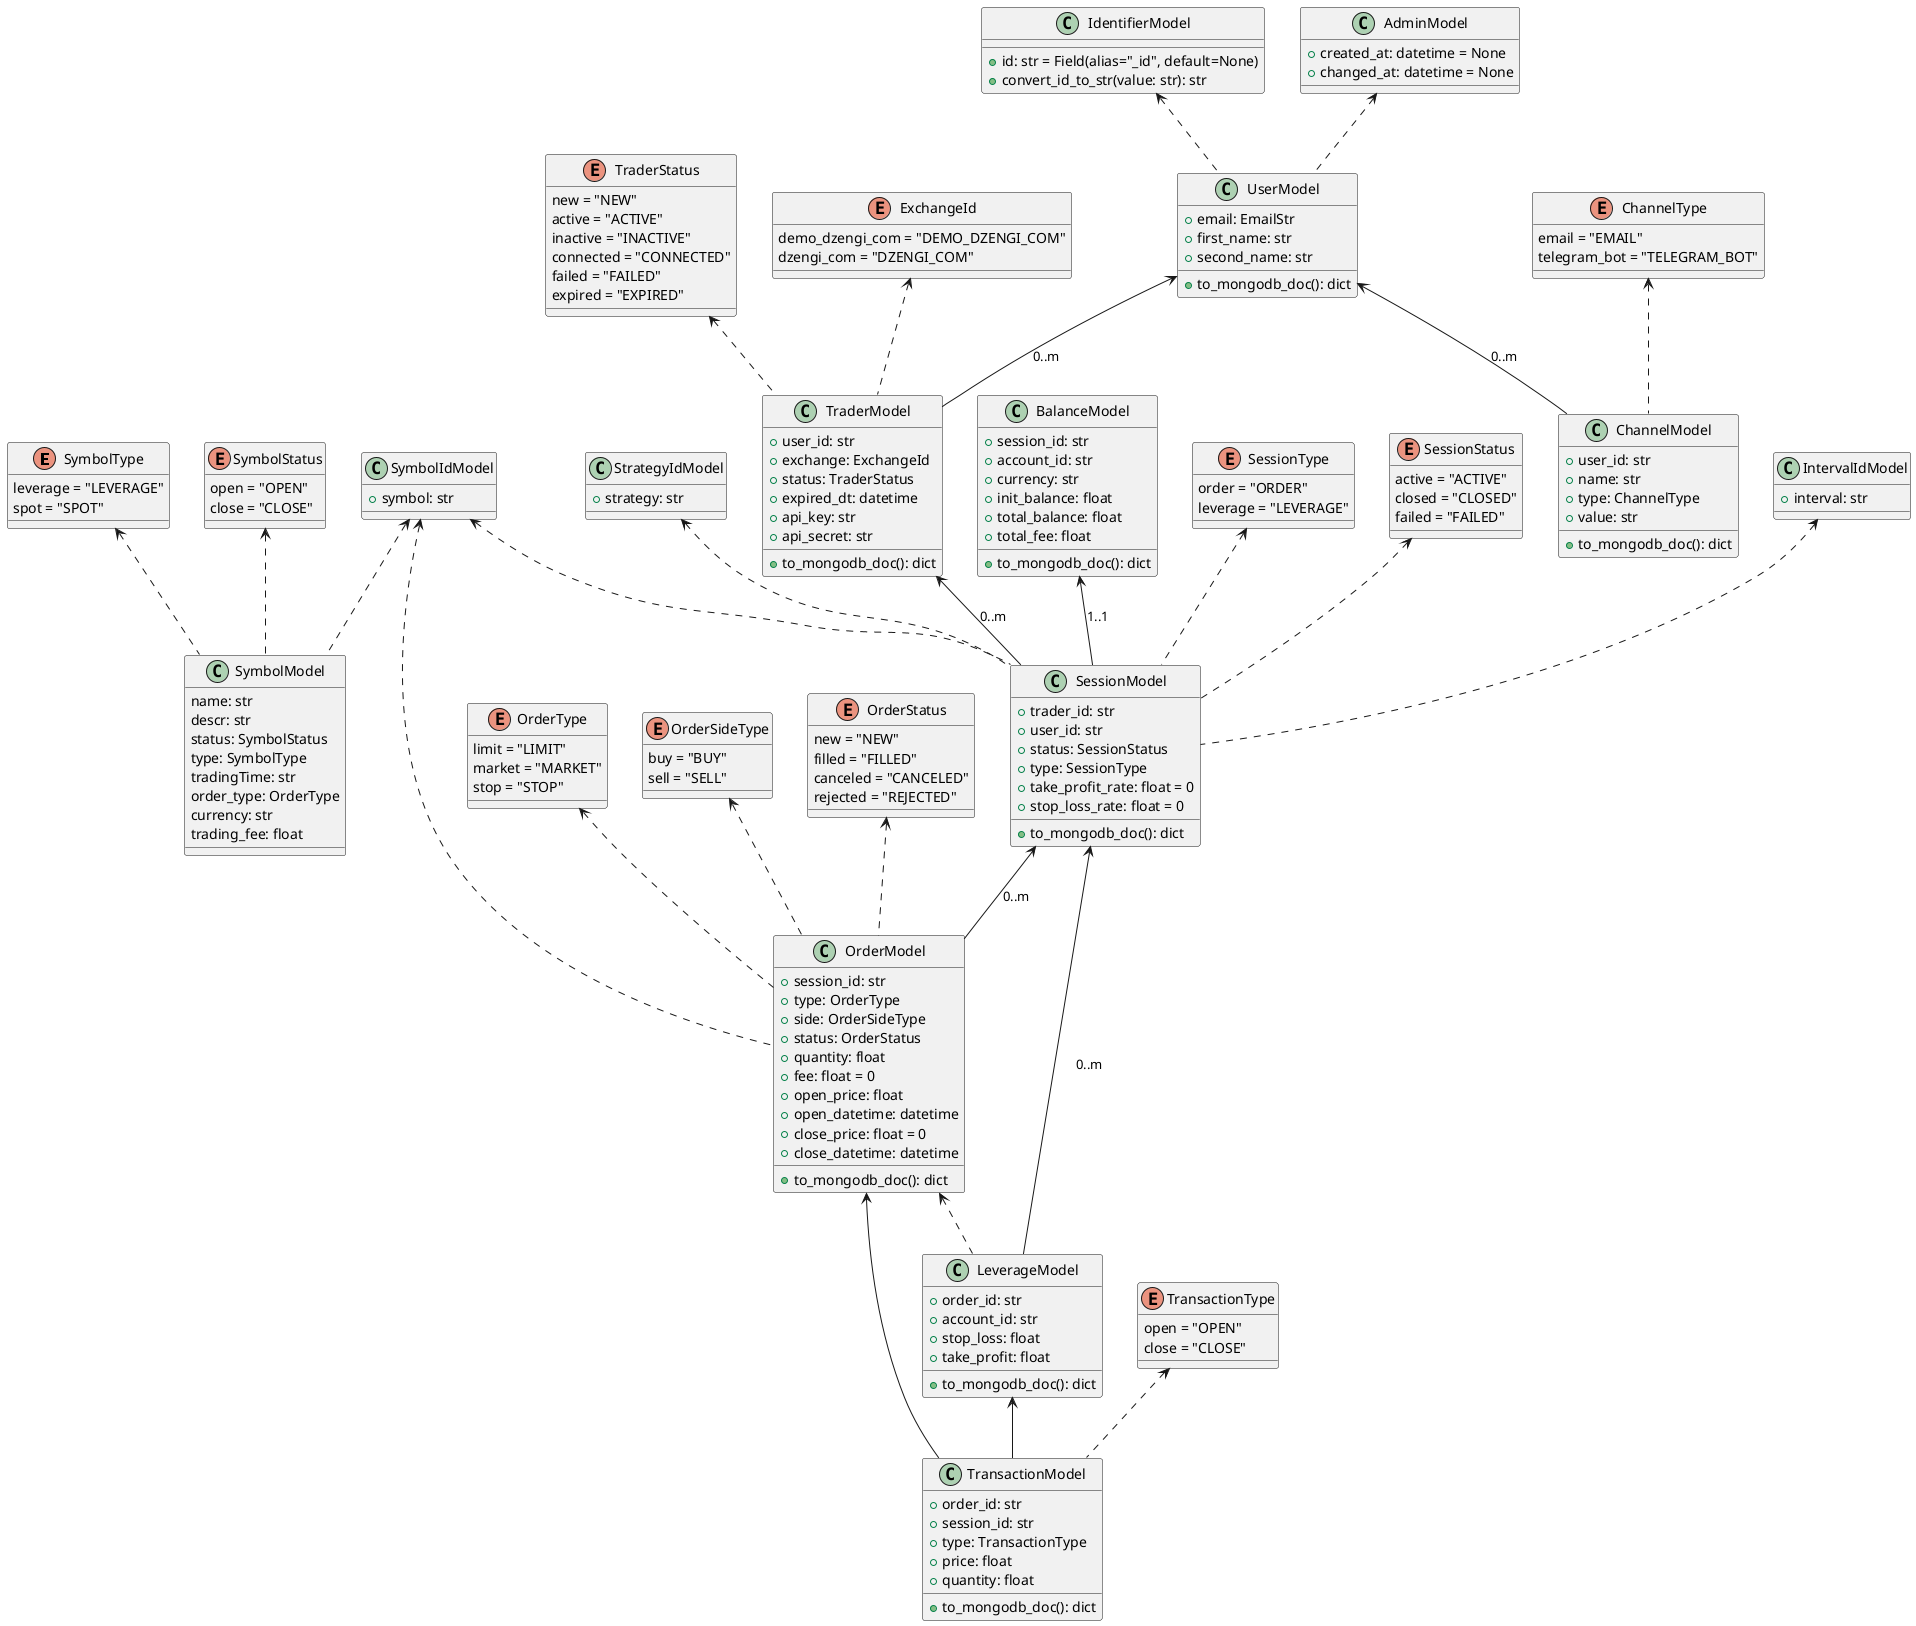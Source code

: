@startuml Model

enum SymbolType {
  leverage = "LEVERAGE"
  spot = "SPOT"
}

enum ChannelType {
  email = "EMAIL"
  telegram_bot = "TELEGRAM_BOT"
}

enum SessionType {
  order = "ORDER"
  leverage = "LEVERAGE"
}

enum OrderType {
  limit = "LIMIT"
  market = "MARKET"
  stop = "STOP"
}

enum OrderSideType {
  buy = "BUY"
  sell = "SELL"
}

enum TransactionType {
  open = "OPEN"
  close = "CLOSE"
}

enum SymbolStatus {
    open = "OPEN"
    close = "CLOSE"
}

enum TraderStatus {
  new = "NEW"
  active = "ACTIVE"
  inactive = "INACTIVE"
  connected = "CONNECTED"
  failed = "FAILED"
  expired = "EXPIRED"
}

enum SessionStatus {
  active = "ACTIVE"
  closed = "CLOSED"
  failed = "FAILED"
}

enum OrderStatus {
  new = "NEW"
  filled = "FILLED"
  canceled = "CANCELED"
  rejected = "REJECTED"
}

enum ExchangeId {
  demo_dzengi_com = "DEMO_DZENGI_COM"
  dzengi_com = "DZENGI_COM"
}

class SymbolIdModel {
  + symbol: str
}

class SymbolModel {
  name: str
  descr: str
  status: SymbolStatus
  type: SymbolType
  tradingTime: str
  order_type: OrderType
  currency: str
  trading_fee: float
}

SymbolStatus <.. SymbolModel
SymbolType <.. SymbolModel
SymbolIdModel <.. SymbolModel

class IntervalIdModel {
  + interval: str
}

class StrategyIdModel {
  + strategy: str
}

class IdentifierModel {
  + id: str = Field(alias="_id", default=None)
  + convert_id_to_str(value: str): str
}

class AdminModel {
  + created_at: datetime = None
  + changed_at: datetime = None
}

class UserModel {
  + email: EmailStr
  + first_name: str
  + second_name: str
  + to_mongodb_doc(): dict
}

IdentifierModel <.. UserModel
AdminModel <.. UserModel

class ChannelModel {
  + user_id: str
  + name: str
  + type: ChannelType
  + value: str
  + to_mongodb_doc(): dict
}

UserModel <-- ChannelModel: 0..m
ChannelType <.. ChannelModel

class TraderModel {
  + user_id: str
  + exchange: ExchangeId
  + status: TraderStatus
  + expired_dt: datetime
  + api_key: str
  + api_secret: str
  + to_mongodb_doc(): dict
}

UserModel <-- TraderModel: 0..m
ExchangeId <.. TraderModel
TraderStatus <.. TraderModel

class BalanceModel {
  + session_id: str
  + account_id: str
  + currency: str
  + init_balance: float
  + total_balance: float
  + total_fee: float
  + to_mongodb_doc(): dict
}

BalanceModel <-- SessionModel: 1..1

class SessionModel {
  + trader_id: str
  + user_id: str
  + status: SessionStatus
  + type: SessionType
  + take_profit_rate: float = 0
  + stop_loss_rate: float = 0
  + to_mongodb_doc(): dict
}

SessionStatus <.. SessionModel
SessionType <.. SessionModel
SymbolIdModel <.. SessionModel
IntervalIdModel <.. SessionModel
StrategyIdModel <.. SessionModel
TraderModel <-- SessionModel : 0..m

class OrderModel {
  + session_id: str
  + type: OrderType
  + side: OrderSideType
  + status: OrderStatus
  + quantity: float
  + fee: float = 0
  + open_price: float
  + open_datetime: datetime
  + close_price: float = 0
  + close_datetime: datetime
  + to_mongodb_doc(): dict
}

OrderType <.. OrderModel
OrderSideType <.. OrderModel
OrderStatus <.. OrderModel
SymbolIdModel <.. OrderModel
SessionModel <-- OrderModel: 0..m

class LeverageModel {
  + order_id: str
  + account_id: str
  + stop_loss: float
  + take_profit: float
  + to_mongodb_doc(): dict
}

OrderModel <.. LeverageModel
SessionModel <-- LeverageModel: 0..m

class TransactionModel {

  + order_id: str
  + session_id: str
  + type: TransactionType
  + price: float
  + quantity: float
  + to_mongodb_doc(): dict
}

OrderModel <-- TransactionModel
LeverageModel <-- TransactionModel
TransactionType <.. TransactionModel

@enduml